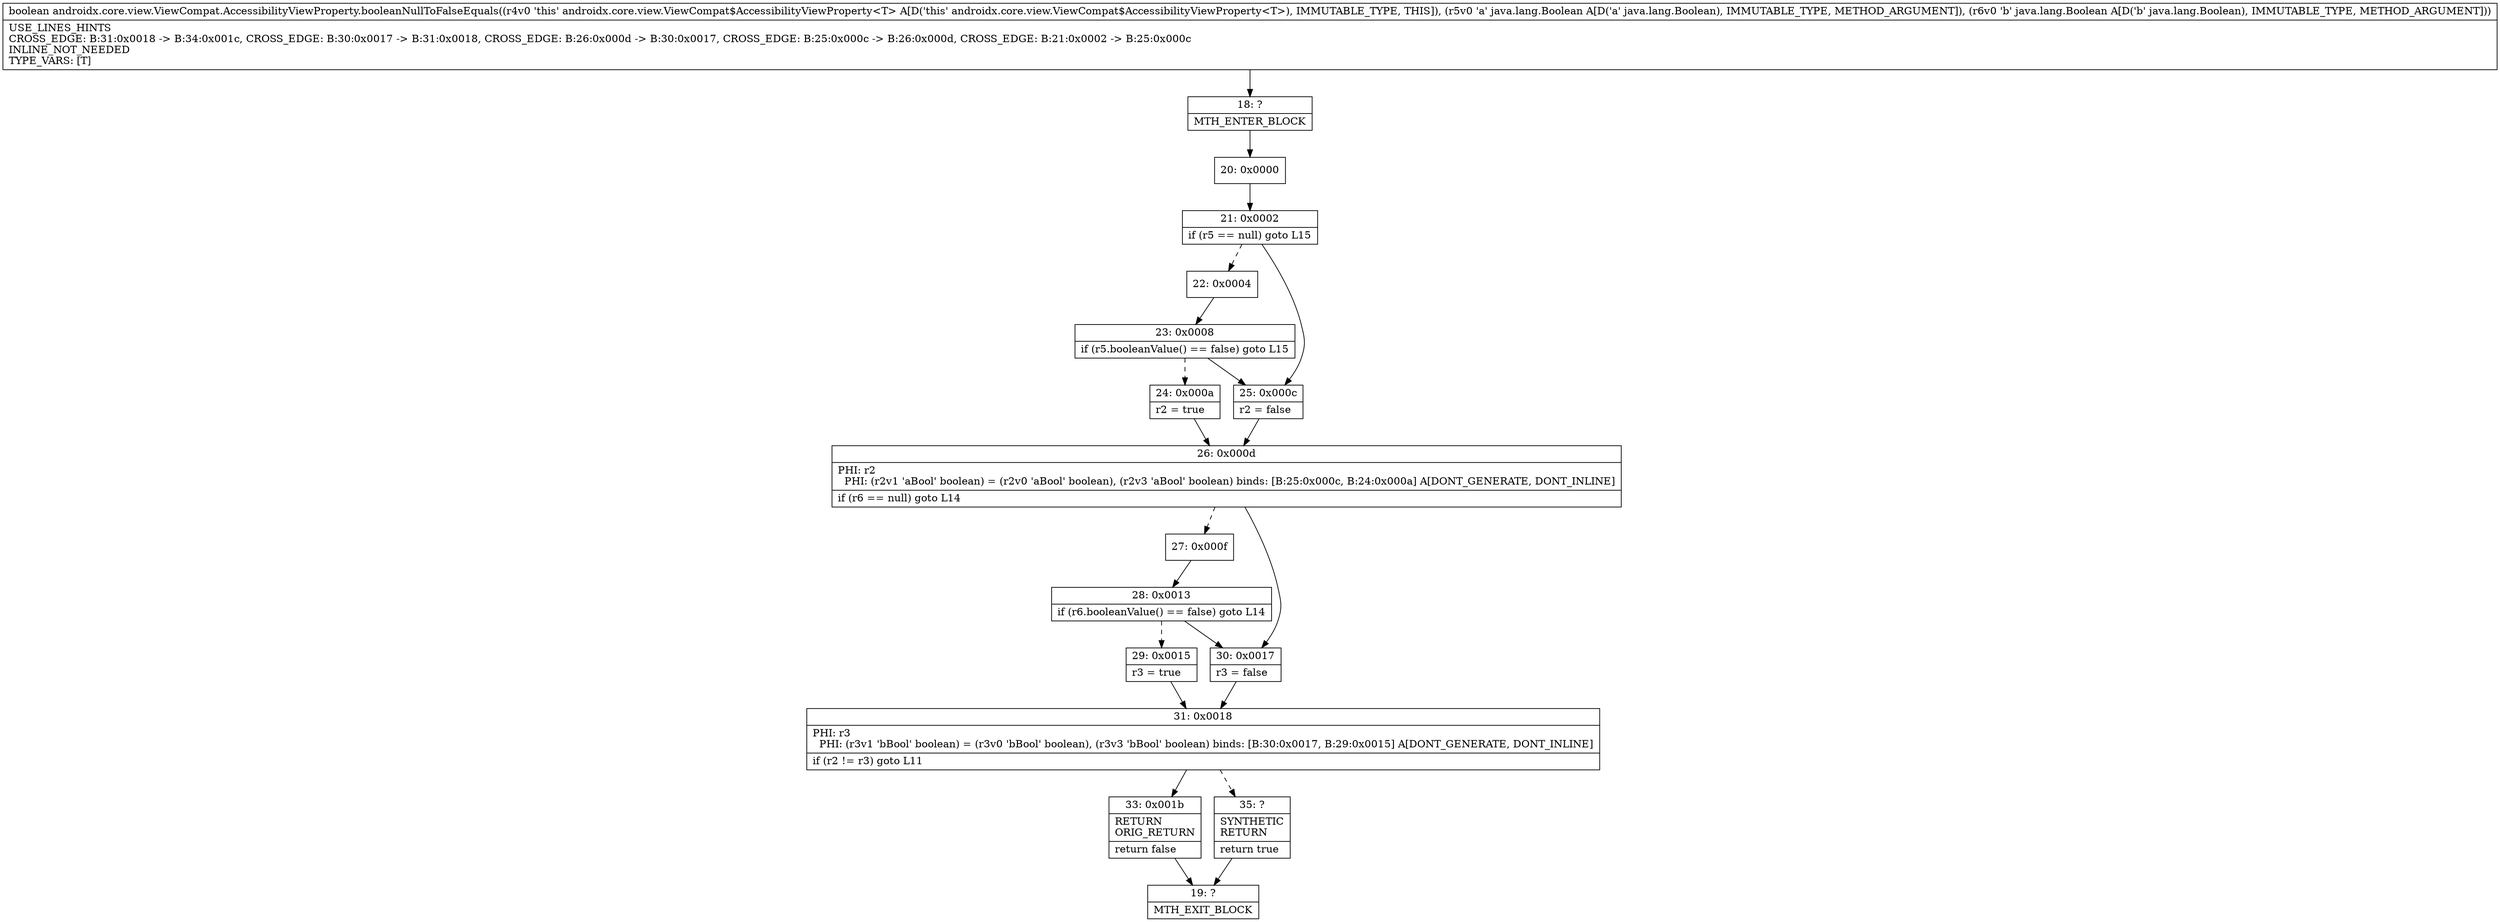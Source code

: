 digraph "CFG forandroidx.core.view.ViewCompat.AccessibilityViewProperty.booleanNullToFalseEquals(Ljava\/lang\/Boolean;Ljava\/lang\/Boolean;)Z" {
Node_18 [shape=record,label="{18\:\ ?|MTH_ENTER_BLOCK\l}"];
Node_20 [shape=record,label="{20\:\ 0x0000}"];
Node_21 [shape=record,label="{21\:\ 0x0002|if (r5 == null) goto L15\l}"];
Node_22 [shape=record,label="{22\:\ 0x0004}"];
Node_23 [shape=record,label="{23\:\ 0x0008|if (r5.booleanValue() == false) goto L15\l}"];
Node_24 [shape=record,label="{24\:\ 0x000a|r2 = true\l}"];
Node_26 [shape=record,label="{26\:\ 0x000d|PHI: r2 \l  PHI: (r2v1 'aBool' boolean) = (r2v0 'aBool' boolean), (r2v3 'aBool' boolean) binds: [B:25:0x000c, B:24:0x000a] A[DONT_GENERATE, DONT_INLINE]\l|if (r6 == null) goto L14\l}"];
Node_27 [shape=record,label="{27\:\ 0x000f}"];
Node_28 [shape=record,label="{28\:\ 0x0013|if (r6.booleanValue() == false) goto L14\l}"];
Node_29 [shape=record,label="{29\:\ 0x0015|r3 = true\l}"];
Node_31 [shape=record,label="{31\:\ 0x0018|PHI: r3 \l  PHI: (r3v1 'bBool' boolean) = (r3v0 'bBool' boolean), (r3v3 'bBool' boolean) binds: [B:30:0x0017, B:29:0x0015] A[DONT_GENERATE, DONT_INLINE]\l|if (r2 != r3) goto L11\l}"];
Node_33 [shape=record,label="{33\:\ 0x001b|RETURN\lORIG_RETURN\l|return false\l}"];
Node_19 [shape=record,label="{19\:\ ?|MTH_EXIT_BLOCK\l}"];
Node_35 [shape=record,label="{35\:\ ?|SYNTHETIC\lRETURN\l|return true\l}"];
Node_30 [shape=record,label="{30\:\ 0x0017|r3 = false\l}"];
Node_25 [shape=record,label="{25\:\ 0x000c|r2 = false\l}"];
MethodNode[shape=record,label="{boolean androidx.core.view.ViewCompat.AccessibilityViewProperty.booleanNullToFalseEquals((r4v0 'this' androidx.core.view.ViewCompat$AccessibilityViewProperty\<T\> A[D('this' androidx.core.view.ViewCompat$AccessibilityViewProperty\<T\>), IMMUTABLE_TYPE, THIS]), (r5v0 'a' java.lang.Boolean A[D('a' java.lang.Boolean), IMMUTABLE_TYPE, METHOD_ARGUMENT]), (r6v0 'b' java.lang.Boolean A[D('b' java.lang.Boolean), IMMUTABLE_TYPE, METHOD_ARGUMENT]))  | USE_LINES_HINTS\lCROSS_EDGE: B:31:0x0018 \-\> B:34:0x001c, CROSS_EDGE: B:30:0x0017 \-\> B:31:0x0018, CROSS_EDGE: B:26:0x000d \-\> B:30:0x0017, CROSS_EDGE: B:25:0x000c \-\> B:26:0x000d, CROSS_EDGE: B:21:0x0002 \-\> B:25:0x000c\lINLINE_NOT_NEEDED\lTYPE_VARS: [T]\l}"];
MethodNode -> Node_18;Node_18 -> Node_20;
Node_20 -> Node_21;
Node_21 -> Node_22[style=dashed];
Node_21 -> Node_25;
Node_22 -> Node_23;
Node_23 -> Node_24[style=dashed];
Node_23 -> Node_25;
Node_24 -> Node_26;
Node_26 -> Node_27[style=dashed];
Node_26 -> Node_30;
Node_27 -> Node_28;
Node_28 -> Node_29[style=dashed];
Node_28 -> Node_30;
Node_29 -> Node_31;
Node_31 -> Node_33;
Node_31 -> Node_35[style=dashed];
Node_33 -> Node_19;
Node_35 -> Node_19;
Node_30 -> Node_31;
Node_25 -> Node_26;
}

